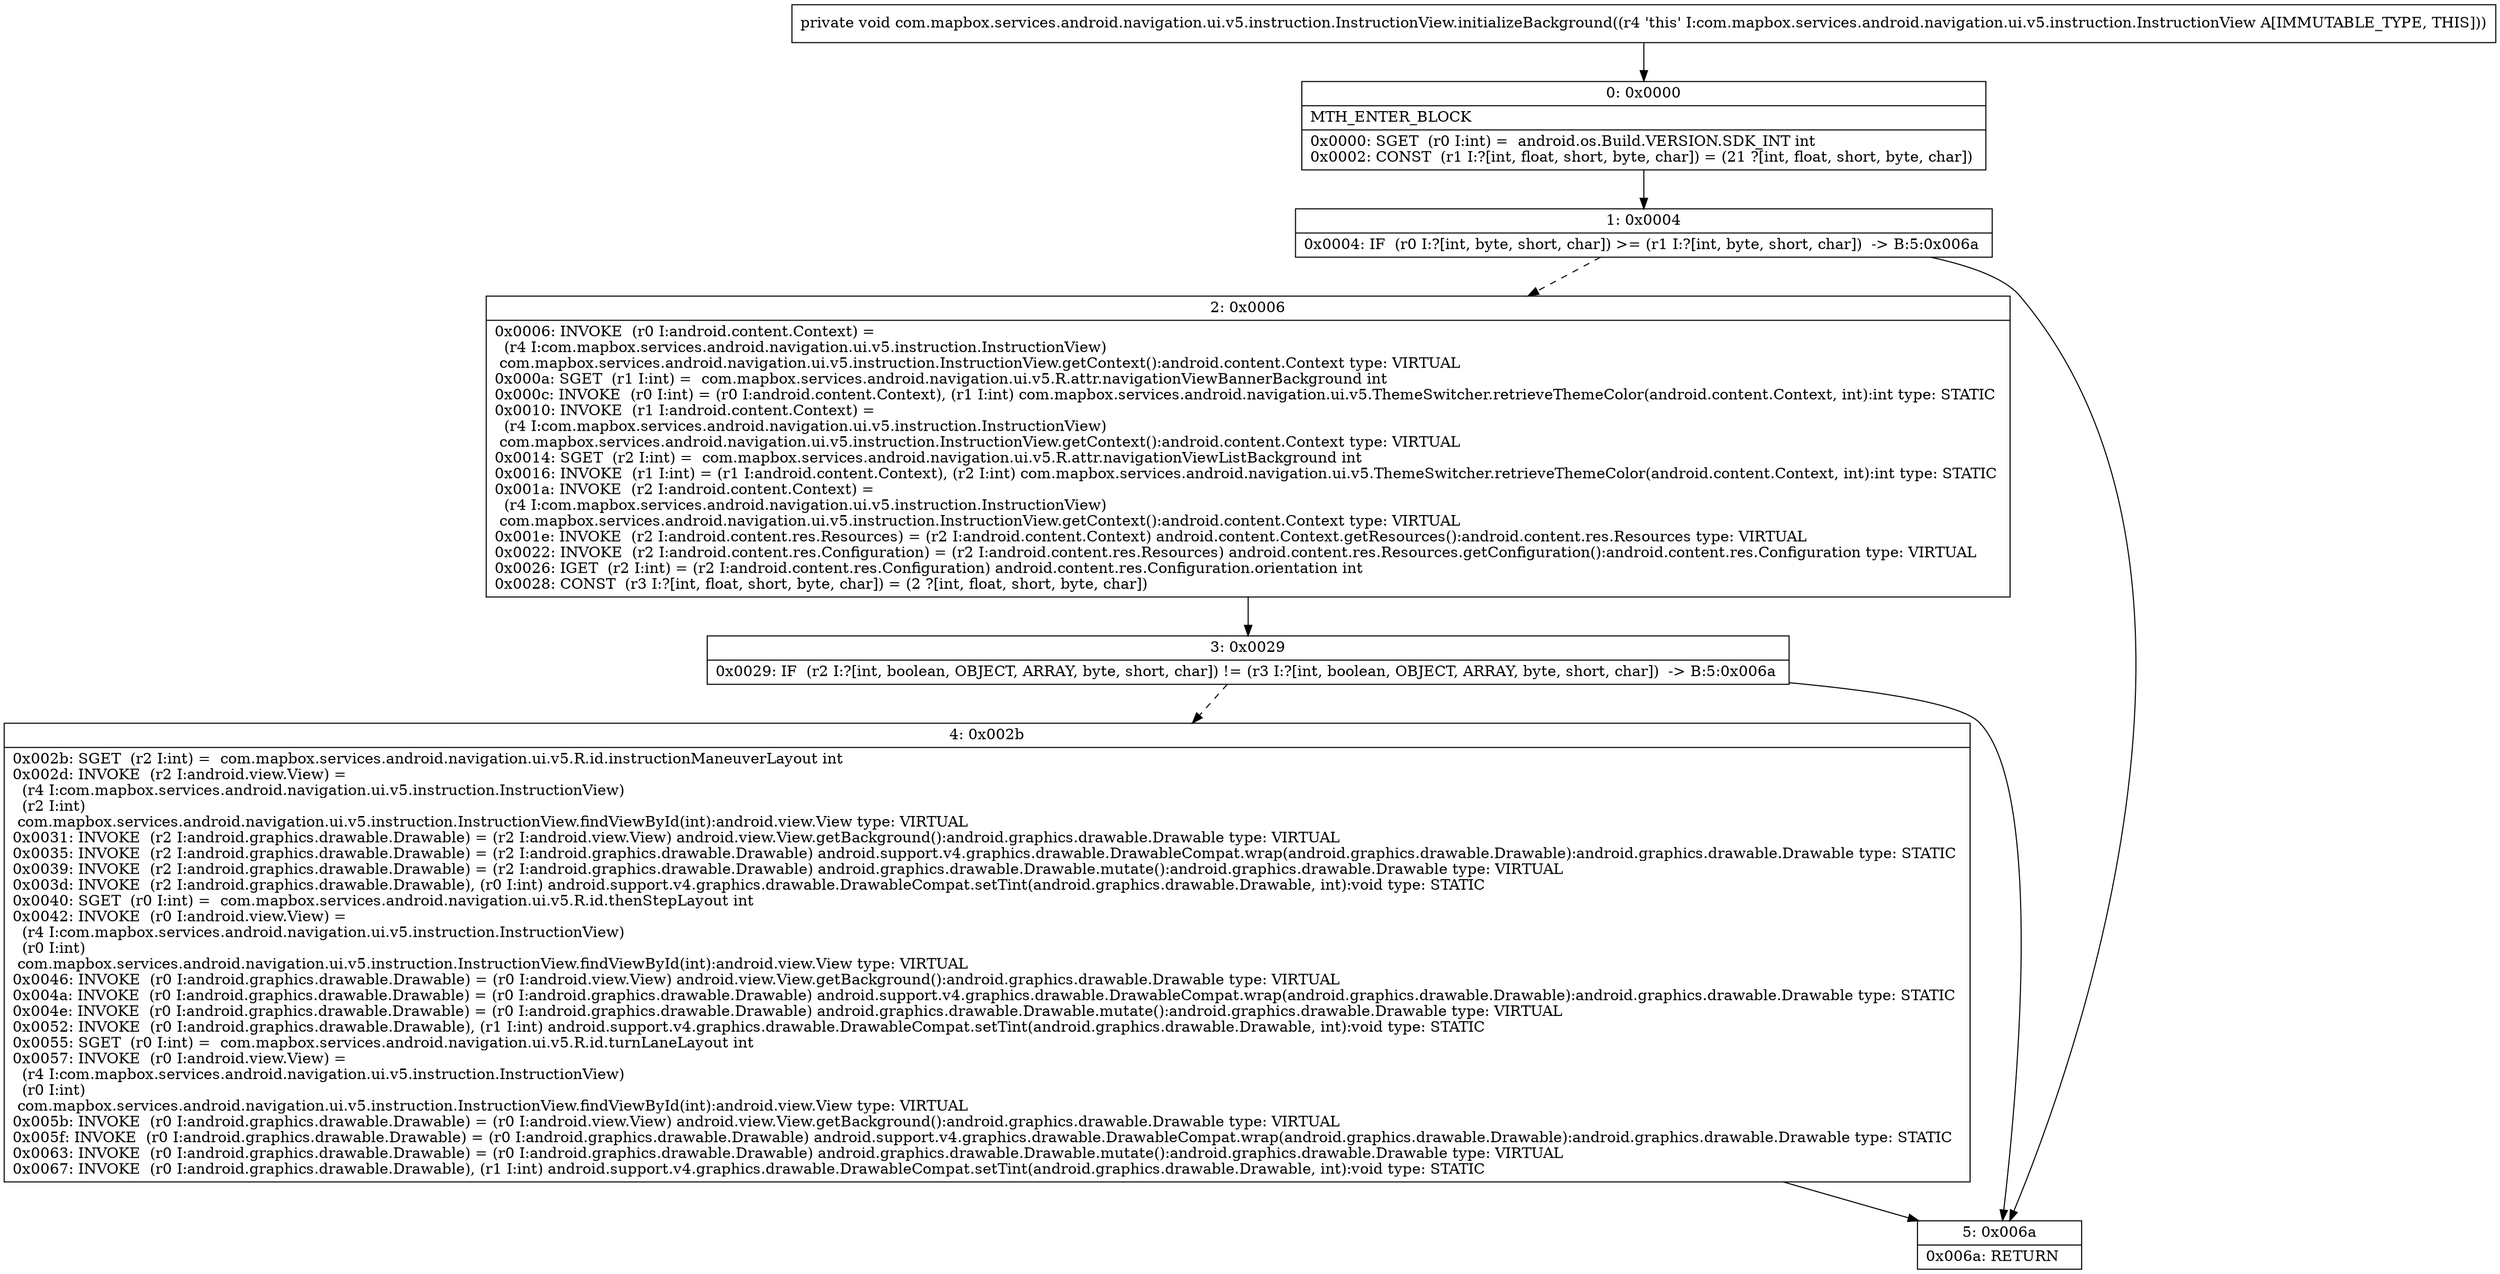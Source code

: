 digraph "CFG forcom.mapbox.services.android.navigation.ui.v5.instruction.InstructionView.initializeBackground()V" {
Node_0 [shape=record,label="{0\:\ 0x0000|MTH_ENTER_BLOCK\l|0x0000: SGET  (r0 I:int) =  android.os.Build.VERSION.SDK_INT int \l0x0002: CONST  (r1 I:?[int, float, short, byte, char]) = (21 ?[int, float, short, byte, char]) \l}"];
Node_1 [shape=record,label="{1\:\ 0x0004|0x0004: IF  (r0 I:?[int, byte, short, char]) \>= (r1 I:?[int, byte, short, char])  \-\> B:5:0x006a \l}"];
Node_2 [shape=record,label="{2\:\ 0x0006|0x0006: INVOKE  (r0 I:android.content.Context) = \l  (r4 I:com.mapbox.services.android.navigation.ui.v5.instruction.InstructionView)\l com.mapbox.services.android.navigation.ui.v5.instruction.InstructionView.getContext():android.content.Context type: VIRTUAL \l0x000a: SGET  (r1 I:int) =  com.mapbox.services.android.navigation.ui.v5.R.attr.navigationViewBannerBackground int \l0x000c: INVOKE  (r0 I:int) = (r0 I:android.content.Context), (r1 I:int) com.mapbox.services.android.navigation.ui.v5.ThemeSwitcher.retrieveThemeColor(android.content.Context, int):int type: STATIC \l0x0010: INVOKE  (r1 I:android.content.Context) = \l  (r4 I:com.mapbox.services.android.navigation.ui.v5.instruction.InstructionView)\l com.mapbox.services.android.navigation.ui.v5.instruction.InstructionView.getContext():android.content.Context type: VIRTUAL \l0x0014: SGET  (r2 I:int) =  com.mapbox.services.android.navigation.ui.v5.R.attr.navigationViewListBackground int \l0x0016: INVOKE  (r1 I:int) = (r1 I:android.content.Context), (r2 I:int) com.mapbox.services.android.navigation.ui.v5.ThemeSwitcher.retrieveThemeColor(android.content.Context, int):int type: STATIC \l0x001a: INVOKE  (r2 I:android.content.Context) = \l  (r4 I:com.mapbox.services.android.navigation.ui.v5.instruction.InstructionView)\l com.mapbox.services.android.navigation.ui.v5.instruction.InstructionView.getContext():android.content.Context type: VIRTUAL \l0x001e: INVOKE  (r2 I:android.content.res.Resources) = (r2 I:android.content.Context) android.content.Context.getResources():android.content.res.Resources type: VIRTUAL \l0x0022: INVOKE  (r2 I:android.content.res.Configuration) = (r2 I:android.content.res.Resources) android.content.res.Resources.getConfiguration():android.content.res.Configuration type: VIRTUAL \l0x0026: IGET  (r2 I:int) = (r2 I:android.content.res.Configuration) android.content.res.Configuration.orientation int \l0x0028: CONST  (r3 I:?[int, float, short, byte, char]) = (2 ?[int, float, short, byte, char]) \l}"];
Node_3 [shape=record,label="{3\:\ 0x0029|0x0029: IF  (r2 I:?[int, boolean, OBJECT, ARRAY, byte, short, char]) != (r3 I:?[int, boolean, OBJECT, ARRAY, byte, short, char])  \-\> B:5:0x006a \l}"];
Node_4 [shape=record,label="{4\:\ 0x002b|0x002b: SGET  (r2 I:int) =  com.mapbox.services.android.navigation.ui.v5.R.id.instructionManeuverLayout int \l0x002d: INVOKE  (r2 I:android.view.View) = \l  (r4 I:com.mapbox.services.android.navigation.ui.v5.instruction.InstructionView)\l  (r2 I:int)\l com.mapbox.services.android.navigation.ui.v5.instruction.InstructionView.findViewById(int):android.view.View type: VIRTUAL \l0x0031: INVOKE  (r2 I:android.graphics.drawable.Drawable) = (r2 I:android.view.View) android.view.View.getBackground():android.graphics.drawable.Drawable type: VIRTUAL \l0x0035: INVOKE  (r2 I:android.graphics.drawable.Drawable) = (r2 I:android.graphics.drawable.Drawable) android.support.v4.graphics.drawable.DrawableCompat.wrap(android.graphics.drawable.Drawable):android.graphics.drawable.Drawable type: STATIC \l0x0039: INVOKE  (r2 I:android.graphics.drawable.Drawable) = (r2 I:android.graphics.drawable.Drawable) android.graphics.drawable.Drawable.mutate():android.graphics.drawable.Drawable type: VIRTUAL \l0x003d: INVOKE  (r2 I:android.graphics.drawable.Drawable), (r0 I:int) android.support.v4.graphics.drawable.DrawableCompat.setTint(android.graphics.drawable.Drawable, int):void type: STATIC \l0x0040: SGET  (r0 I:int) =  com.mapbox.services.android.navigation.ui.v5.R.id.thenStepLayout int \l0x0042: INVOKE  (r0 I:android.view.View) = \l  (r4 I:com.mapbox.services.android.navigation.ui.v5.instruction.InstructionView)\l  (r0 I:int)\l com.mapbox.services.android.navigation.ui.v5.instruction.InstructionView.findViewById(int):android.view.View type: VIRTUAL \l0x0046: INVOKE  (r0 I:android.graphics.drawable.Drawable) = (r0 I:android.view.View) android.view.View.getBackground():android.graphics.drawable.Drawable type: VIRTUAL \l0x004a: INVOKE  (r0 I:android.graphics.drawable.Drawable) = (r0 I:android.graphics.drawable.Drawable) android.support.v4.graphics.drawable.DrawableCompat.wrap(android.graphics.drawable.Drawable):android.graphics.drawable.Drawable type: STATIC \l0x004e: INVOKE  (r0 I:android.graphics.drawable.Drawable) = (r0 I:android.graphics.drawable.Drawable) android.graphics.drawable.Drawable.mutate():android.graphics.drawable.Drawable type: VIRTUAL \l0x0052: INVOKE  (r0 I:android.graphics.drawable.Drawable), (r1 I:int) android.support.v4.graphics.drawable.DrawableCompat.setTint(android.graphics.drawable.Drawable, int):void type: STATIC \l0x0055: SGET  (r0 I:int) =  com.mapbox.services.android.navigation.ui.v5.R.id.turnLaneLayout int \l0x0057: INVOKE  (r0 I:android.view.View) = \l  (r4 I:com.mapbox.services.android.navigation.ui.v5.instruction.InstructionView)\l  (r0 I:int)\l com.mapbox.services.android.navigation.ui.v5.instruction.InstructionView.findViewById(int):android.view.View type: VIRTUAL \l0x005b: INVOKE  (r0 I:android.graphics.drawable.Drawable) = (r0 I:android.view.View) android.view.View.getBackground():android.graphics.drawable.Drawable type: VIRTUAL \l0x005f: INVOKE  (r0 I:android.graphics.drawable.Drawable) = (r0 I:android.graphics.drawable.Drawable) android.support.v4.graphics.drawable.DrawableCompat.wrap(android.graphics.drawable.Drawable):android.graphics.drawable.Drawable type: STATIC \l0x0063: INVOKE  (r0 I:android.graphics.drawable.Drawable) = (r0 I:android.graphics.drawable.Drawable) android.graphics.drawable.Drawable.mutate():android.graphics.drawable.Drawable type: VIRTUAL \l0x0067: INVOKE  (r0 I:android.graphics.drawable.Drawable), (r1 I:int) android.support.v4.graphics.drawable.DrawableCompat.setTint(android.graphics.drawable.Drawable, int):void type: STATIC \l}"];
Node_5 [shape=record,label="{5\:\ 0x006a|0x006a: RETURN   \l}"];
MethodNode[shape=record,label="{private void com.mapbox.services.android.navigation.ui.v5.instruction.InstructionView.initializeBackground((r4 'this' I:com.mapbox.services.android.navigation.ui.v5.instruction.InstructionView A[IMMUTABLE_TYPE, THIS])) }"];
MethodNode -> Node_0;
Node_0 -> Node_1;
Node_1 -> Node_2[style=dashed];
Node_1 -> Node_5;
Node_2 -> Node_3;
Node_3 -> Node_4[style=dashed];
Node_3 -> Node_5;
Node_4 -> Node_5;
}

